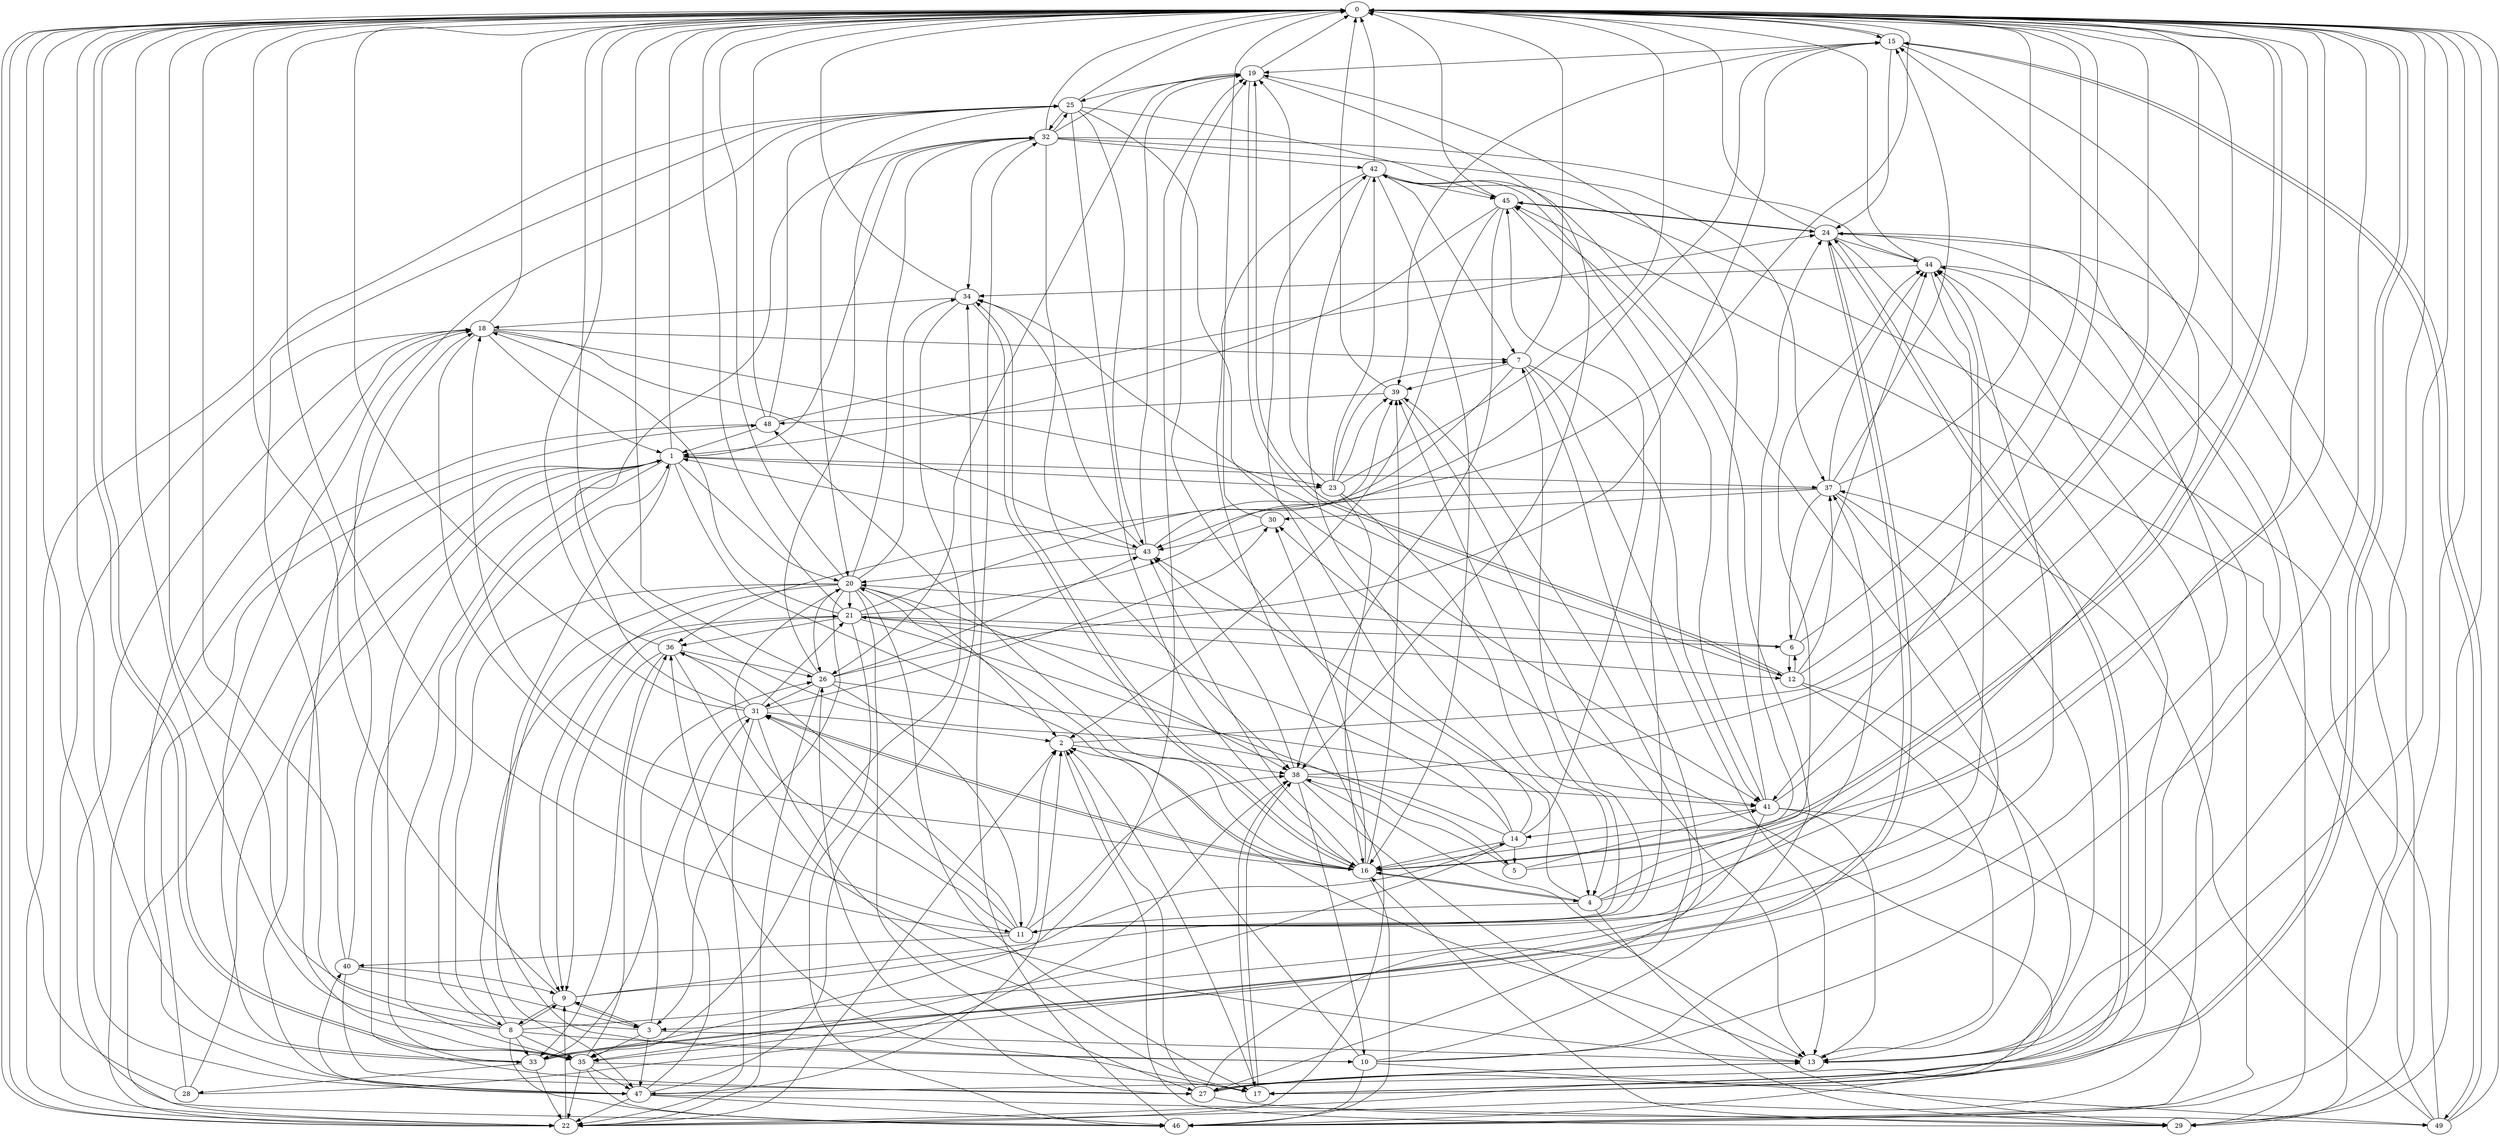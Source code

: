 strict digraph "" {
	0	 [component_delay=3];
	15	 [component_delay=3];
	0 -> 15	 [wire_delay=1];
	16	 [component_delay=3];
	0 -> 16	 [wire_delay=1];
	17	 [component_delay=3];
	0 -> 17	 [wire_delay=1];
	22	 [component_delay=3];
	0 -> 22	 [wire_delay=1];
	35	 [component_delay=3];
	0 -> 35	 [wire_delay=1];
	1	 [component_delay=3];
	1 -> 0	 [wire_delay=1];
	10	 [component_delay=3];
	1 -> 10	 [wire_delay=1];
	1 -> 16	 [wire_delay=1];
	20	 [component_delay=3];
	1 -> 20	 [wire_delay=1];
	23	 [component_delay=3];
	1 -> 23	 [wire_delay=1];
	27	 [component_delay=3];
	1 -> 27	 [wire_delay=1];
	33	 [component_delay=3];
	1 -> 33	 [wire_delay=1];
	1 -> 35	 [wire_delay=1];
	37	 [component_delay=3];
	1 -> 37	 [wire_delay=1];
	2	 [component_delay=3];
	2 -> 0	 [wire_delay=1];
	29	 [component_delay=3];
	2 -> 29	 [wire_delay=1];
	38	 [component_delay=3];
	2 -> 38	 [wire_delay=1];
	3	 [component_delay=3];
	3 -> 0	 [wire_delay=1];
	9	 [component_delay=3];
	3 -> 9	 [wire_delay=1];
	13	 [component_delay=3];
	3 -> 13	 [wire_delay=1];
	26	 [component_delay=3];
	3 -> 26	 [wire_delay=1];
	3 -> 35	 [wire_delay=1];
	47	 [component_delay=3];
	3 -> 47	 [wire_delay=1];
	4	 [component_delay=3];
	4 -> 0	 [wire_delay=1];
	11	 [component_delay=3];
	4 -> 11	 [wire_delay=1];
	4 -> 15	 [wire_delay=1];
	4 -> 16	 [wire_delay=1];
	4 -> 29	 [wire_delay=1];
	43	 [component_delay=3];
	4 -> 43	 [wire_delay=1];
	44	 [component_delay=3];
	4 -> 44	 [wire_delay=1];
	5	 [component_delay=3];
	5 -> 0	 [wire_delay=1];
	5 -> 38	 [wire_delay=1];
	41	 [component_delay=3];
	5 -> 41	 [wire_delay=1];
	6	 [component_delay=3];
	6 -> 0	 [wire_delay=1];
	12	 [component_delay=3];
	6 -> 12	 [wire_delay=1];
	6 -> 20	 [wire_delay=1];
	6 -> 44	 [wire_delay=1];
	7	 [component_delay=3];
	7 -> 0	 [wire_delay=1];
	7 -> 13	 [wire_delay=1];
	7 -> 27	 [wire_delay=1];
	36	 [component_delay=3];
	7 -> 36	 [wire_delay=1];
	39	 [component_delay=3];
	7 -> 39	 [wire_delay=1];
	7 -> 41	 [wire_delay=1];
	8	 [component_delay=3];
	8 -> 0	 [wire_delay=1];
	8 -> 1	 [wire_delay=1];
	8 -> 9	 [wire_delay=1];
	8 -> 10	 [wire_delay=1];
	21	 [component_delay=3];
	8 -> 21	 [wire_delay=1];
	25	 [component_delay=3];
	8 -> 25	 [wire_delay=1];
	8 -> 33	 [wire_delay=1];
	8 -> 35	 [wire_delay=1];
	8 -> 44	 [wire_delay=1];
	46	 [component_delay=3];
	8 -> 46	 [wire_delay=1];
	9 -> 0	 [wire_delay=1];
	9 -> 3	 [wire_delay=1];
	9 -> 8	 [wire_delay=1];
	14	 [component_delay=3];
	9 -> 14	 [wire_delay=1];
	9 -> 44	 [wire_delay=1];
	10 -> 0	 [wire_delay=1];
	10 -> 2	 [wire_delay=1];
	24	 [component_delay=3];
	10 -> 24	 [wire_delay=1];
	45	 [component_delay=3];
	10 -> 45	 [wire_delay=1];
	10 -> 46	 [wire_delay=1];
	49	 [component_delay=3];
	10 -> 49	 [wire_delay=1];
	11 -> 0	 [wire_delay=1];
	11 -> 2	 [wire_delay=1];
	11 -> 7	 [wire_delay=1];
	11 -> 20	 [wire_delay=1];
	31	 [component_delay=3];
	11 -> 31	 [wire_delay=1];
	11 -> 36	 [wire_delay=1];
	11 -> 37	 [wire_delay=1];
	11 -> 38	 [wire_delay=1];
	11 -> 39	 [wire_delay=1];
	40	 [component_delay=3];
	11 -> 40	 [wire_delay=1];
	12 -> 0	 [wire_delay=1];
	12 -> 6	 [wire_delay=1];
	12 -> 13	 [wire_delay=1];
	19	 [component_delay=3];
	12 -> 19	 [wire_delay=1];
	34	 [component_delay=3];
	12 -> 34	 [wire_delay=1];
	12 -> 37	 [wire_delay=1];
	12 -> 47	 [wire_delay=1];
	13 -> 0	 [wire_delay=1];
	13 -> 20	 [wire_delay=1];
	13 -> 27	 [wire_delay=1];
	42	 [component_delay=3];
	13 -> 42	 [wire_delay=1];
	14 -> 0	 [wire_delay=1];
	14 -> 5	 [wire_delay=1];
	14 -> 16	 [wire_delay=1];
	14 -> 19	 [wire_delay=1];
	14 -> 21	 [wire_delay=1];
	14 -> 35	 [wire_delay=1];
	14 -> 42	 [wire_delay=1];
	14 -> 45	 [wire_delay=1];
	15 -> 0	 [wire_delay=1];
	15 -> 19	 [wire_delay=1];
	15 -> 24	 [wire_delay=1];
	15 -> 29	 [wire_delay=1];
	15 -> 39	 [wire_delay=1];
	15 -> 49	 [wire_delay=1];
	16 -> 0	 [wire_delay=1];
	16 -> 4	 [wire_delay=1];
	18	 [component_delay=3];
	16 -> 18	 [wire_delay=1];
	16 -> 24	 [wire_delay=1];
	30	 [component_delay=3];
	16 -> 30	 [wire_delay=1];
	16 -> 31	 [wire_delay=1];
	16 -> 34	 [wire_delay=1];
	16 -> 39	 [wire_delay=1];
	16 -> 43	 [wire_delay=1];
	16 -> 46	 [wire_delay=1];
	48	 [component_delay=3];
	16 -> 48	 [wire_delay=1];
	17 -> 0	 [wire_delay=1];
	17 -> 2	 [wire_delay=1];
	17 -> 24	 [wire_delay=1];
	17 -> 36	 [wire_delay=1];
	17 -> 38	 [wire_delay=1];
	18 -> 0	 [wire_delay=1];
	18 -> 1	 [wire_delay=1];
	18 -> 7	 [wire_delay=1];
	18 -> 11	 [wire_delay=1];
	18 -> 22	 [wire_delay=1];
	18 -> 23	 [wire_delay=1];
	18 -> 43	 [wire_delay=1];
	18 -> 47	 [wire_delay=1];
	19 -> 0	 [wire_delay=1];
	19 -> 12	 [wire_delay=1];
	19 -> 25	 [wire_delay=1];
	19 -> 26	 [wire_delay=1];
	19 -> 38	 [wire_delay=1];
	20 -> 0	 [wire_delay=1];
	20 -> 2	 [wire_delay=1];
	20 -> 3	 [wire_delay=1];
	20 -> 8	 [wire_delay=1];
	20 -> 9	 [wire_delay=1];
	20 -> 17	 [wire_delay=1];
	20 -> 21	 [wire_delay=1];
	20 -> 26	 [wire_delay=1];
	20 -> 27	 [wire_delay=1];
	32	 [component_delay=3];
	20 -> 32	 [wire_delay=1];
	20 -> 34	 [wire_delay=1];
	20 -> 38	 [wire_delay=1];
	20 -> 47	 [wire_delay=1];
	21 -> 0	 [wire_delay=1];
	21 -> 5	 [wire_delay=1];
	21 -> 6	 [wire_delay=1];
	21 -> 9	 [wire_delay=1];
	21 -> 12	 [wire_delay=1];
	21 -> 15	 [wire_delay=1];
	21 -> 18	 [wire_delay=1];
	21 -> 36	 [wire_delay=1];
	21 -> 39	 [wire_delay=1];
	21 -> 46	 [wire_delay=1];
	22 -> 0	 [wire_delay=1];
	22 -> 1	 [wire_delay=1];
	22 -> 2	 [wire_delay=1];
	22 -> 9	 [wire_delay=1];
	22 -> 44	 [wire_delay=1];
	23 -> 0	 [wire_delay=1];
	23 -> 4	 [wire_delay=1];
	23 -> 7	 [wire_delay=1];
	23 -> 16	 [wire_delay=1];
	23 -> 19	 [wire_delay=1];
	23 -> 39	 [wire_delay=1];
	23 -> 42	 [wire_delay=1];
	24 -> 0	 [wire_delay=1];
	24 -> 13	 [wire_delay=1];
	24 -> 17	 [wire_delay=1];
	24 -> 22	 [wire_delay=1];
	24 -> 29	 [wire_delay=1];
	24 -> 33	 [wire_delay=1];
	24 -> 44	 [wire_delay=1];
	24 -> 45	 [wire_delay=1];
	25 -> 0	 [wire_delay=1];
	25 -> 16	 [wire_delay=1];
	25 -> 20	 [wire_delay=1];
	25 -> 22	 [wire_delay=1];
	25 -> 32	 [wire_delay=1];
	25 -> 41	 [wire_delay=1];
	25 -> 43	 [wire_delay=1];
	25 -> 45	 [wire_delay=1];
	26 -> 0	 [wire_delay=1];
	26 -> 11	 [wire_delay=1];
	26 -> 15	 [wire_delay=1];
	26 -> 22	 [wire_delay=1];
	26 -> 31	 [wire_delay=1];
	26 -> 32	 [wire_delay=1];
	26 -> 41	 [wire_delay=1];
	26 -> 43	 [wire_delay=1];
	27 -> 0	 [wire_delay=1];
	27 -> 2	 [wire_delay=1];
	27 -> 13	 [wire_delay=1];
	27 -> 26	 [wire_delay=1];
	27 -> 39	 [wire_delay=1];
	27 -> 49	 [wire_delay=1];
	28	 [component_delay=3];
	28 -> 0	 [wire_delay=1];
	28 -> 1	 [wire_delay=1];
	28 -> 38	 [wire_delay=1];
	28 -> 48	 [wire_delay=1];
	29 -> 0	 [wire_delay=1];
	29 -> 16	 [wire_delay=1];
	30 -> 0	 [wire_delay=1];
	30 -> 43	 [wire_delay=1];
	31 -> 0	 [wire_delay=1];
	31 -> 2	 [wire_delay=1];
	31 -> 16	 [wire_delay=1];
	31 -> 17	 [wire_delay=1];
	31 -> 21	 [wire_delay=1];
	31 -> 22	 [wire_delay=1];
	31 -> 30	 [wire_delay=1];
	31 -> 32	 [wire_delay=1];
	31 -> 33	 [wire_delay=1];
	31 -> 36	 [wire_delay=1];
	32 -> 0	 [wire_delay=1];
	32 -> 1	 [wire_delay=1];
	32 -> 19	 [wire_delay=1];
	32 -> 25	 [wire_delay=1];
	32 -> 34	 [wire_delay=1];
	32 -> 37	 [wire_delay=1];
	32 -> 38	 [wire_delay=1];
	32 -> 42	 [wire_delay=1];
	32 -> 44	 [wire_delay=1];
	33 -> 0	 [wire_delay=1];
	33 -> 18	 [wire_delay=1];
	33 -> 19	 [wire_delay=1];
	33 -> 22	 [wire_delay=1];
	33 -> 24	 [wire_delay=1];
	33 -> 28	 [wire_delay=1];
	34 -> 0	 [wire_delay=1];
	34 -> 16	 [wire_delay=1];
	34 -> 18	 [wire_delay=1];
	34 -> 35	 [wire_delay=1];
	35 -> 0	 [wire_delay=1];
	35 -> 17	 [wire_delay=1];
	35 -> 18	 [wire_delay=1];
	35 -> 22	 [wire_delay=1];
	35 -> 36	 [wire_delay=1];
	35 -> 46	 [wire_delay=1];
	35 -> 47	 [wire_delay=1];
	36 -> 0	 [wire_delay=1];
	36 -> 9	 [wire_delay=1];
	36 -> 13	 [wire_delay=1];
	36 -> 26	 [wire_delay=1];
	36 -> 33	 [wire_delay=1];
	37 -> 0	 [wire_delay=1];
	37 -> 3	 [wire_delay=1];
	37 -> 6	 [wire_delay=1];
	37 -> 13	 [wire_delay=1];
	37 -> 15	 [wire_delay=1];
	37 -> 30	 [wire_delay=1];
	37 -> 43	 [wire_delay=1];
	37 -> 44	 [wire_delay=1];
	38 -> 0	 [wire_delay=1];
	38 -> 10	 [wire_delay=1];
	38 -> 13	 [wire_delay=1];
	38 -> 17	 [wire_delay=1];
	38 -> 29	 [wire_delay=1];
	38 -> 41	 [wire_delay=1];
	38 -> 43	 [wire_delay=1];
	39 -> 0	 [wire_delay=1];
	39 -> 13	 [wire_delay=1];
	39 -> 48	 [wire_delay=1];
	40 -> 0	 [wire_delay=1];
	40 -> 3	 [wire_delay=1];
	40 -> 9	 [wire_delay=1];
	40 -> 25	 [wire_delay=1];
	40 -> 27	 [wire_delay=1];
	41 -> 0	 [wire_delay=1];
	41 -> 13	 [wire_delay=1];
	41 -> 14	 [wire_delay=1];
	41 -> 19	 [wire_delay=1];
	41 -> 35	 [wire_delay=1];
	41 -> 42	 [wire_delay=1];
	41 -> 46	 [wire_delay=1];
	42 -> 0	 [wire_delay=1];
	42 -> 4	 [wire_delay=1];
	42 -> 7	 [wire_delay=1];
	42 -> 16	 [wire_delay=1];
	42 -> 22	 [wire_delay=1];
	42 -> 45	 [wire_delay=1];
	43 -> 0	 [wire_delay=1];
	43 -> 1	 [wire_delay=1];
	43 -> 19	 [wire_delay=1];
	43 -> 20	 [wire_delay=1];
	43 -> 34	 [wire_delay=1];
	44 -> 0	 [wire_delay=1];
	44 -> 29	 [wire_delay=1];
	44 -> 34	 [wire_delay=1];
	44 -> 41	 [wire_delay=1];
	45 -> 0	 [wire_delay=1];
	45 -> 1	 [wire_delay=1];
	45 -> 2	 [wire_delay=1];
	45 -> 11	 [wire_delay=1];
	45 -> 24	 [wire_delay=1];
	45 -> 38	 [wire_delay=1];
	46 -> 0	 [wire_delay=1];
	46 -> 18	 [wire_delay=1];
	46 -> 30	 [wire_delay=1];
	46 -> 32	 [wire_delay=1];
	46 -> 44	 [wire_delay=1];
	47 -> 0	 [wire_delay=1];
	47 -> 1	 [wire_delay=1];
	47 -> 2	 [wire_delay=1];
	47 -> 22	 [wire_delay=1];
	47 -> 29	 [wire_delay=1];
	47 -> 31	 [wire_delay=1];
	47 -> 34	 [wire_delay=1];
	47 -> 40	 [wire_delay=1];
	47 -> 46	 [wire_delay=1];
	48 -> 0	 [wire_delay=1];
	48 -> 1	 [wire_delay=1];
	48 -> 22	 [wire_delay=1];
	48 -> 24	 [wire_delay=1];
	48 -> 25	 [wire_delay=1];
	49 -> 0	 [wire_delay=1];
	49 -> 15	 [wire_delay=1];
	49 -> 37	 [wire_delay=1];
	49 -> 42	 [wire_delay=1];
	49 -> 45	 [wire_delay=1];
}
